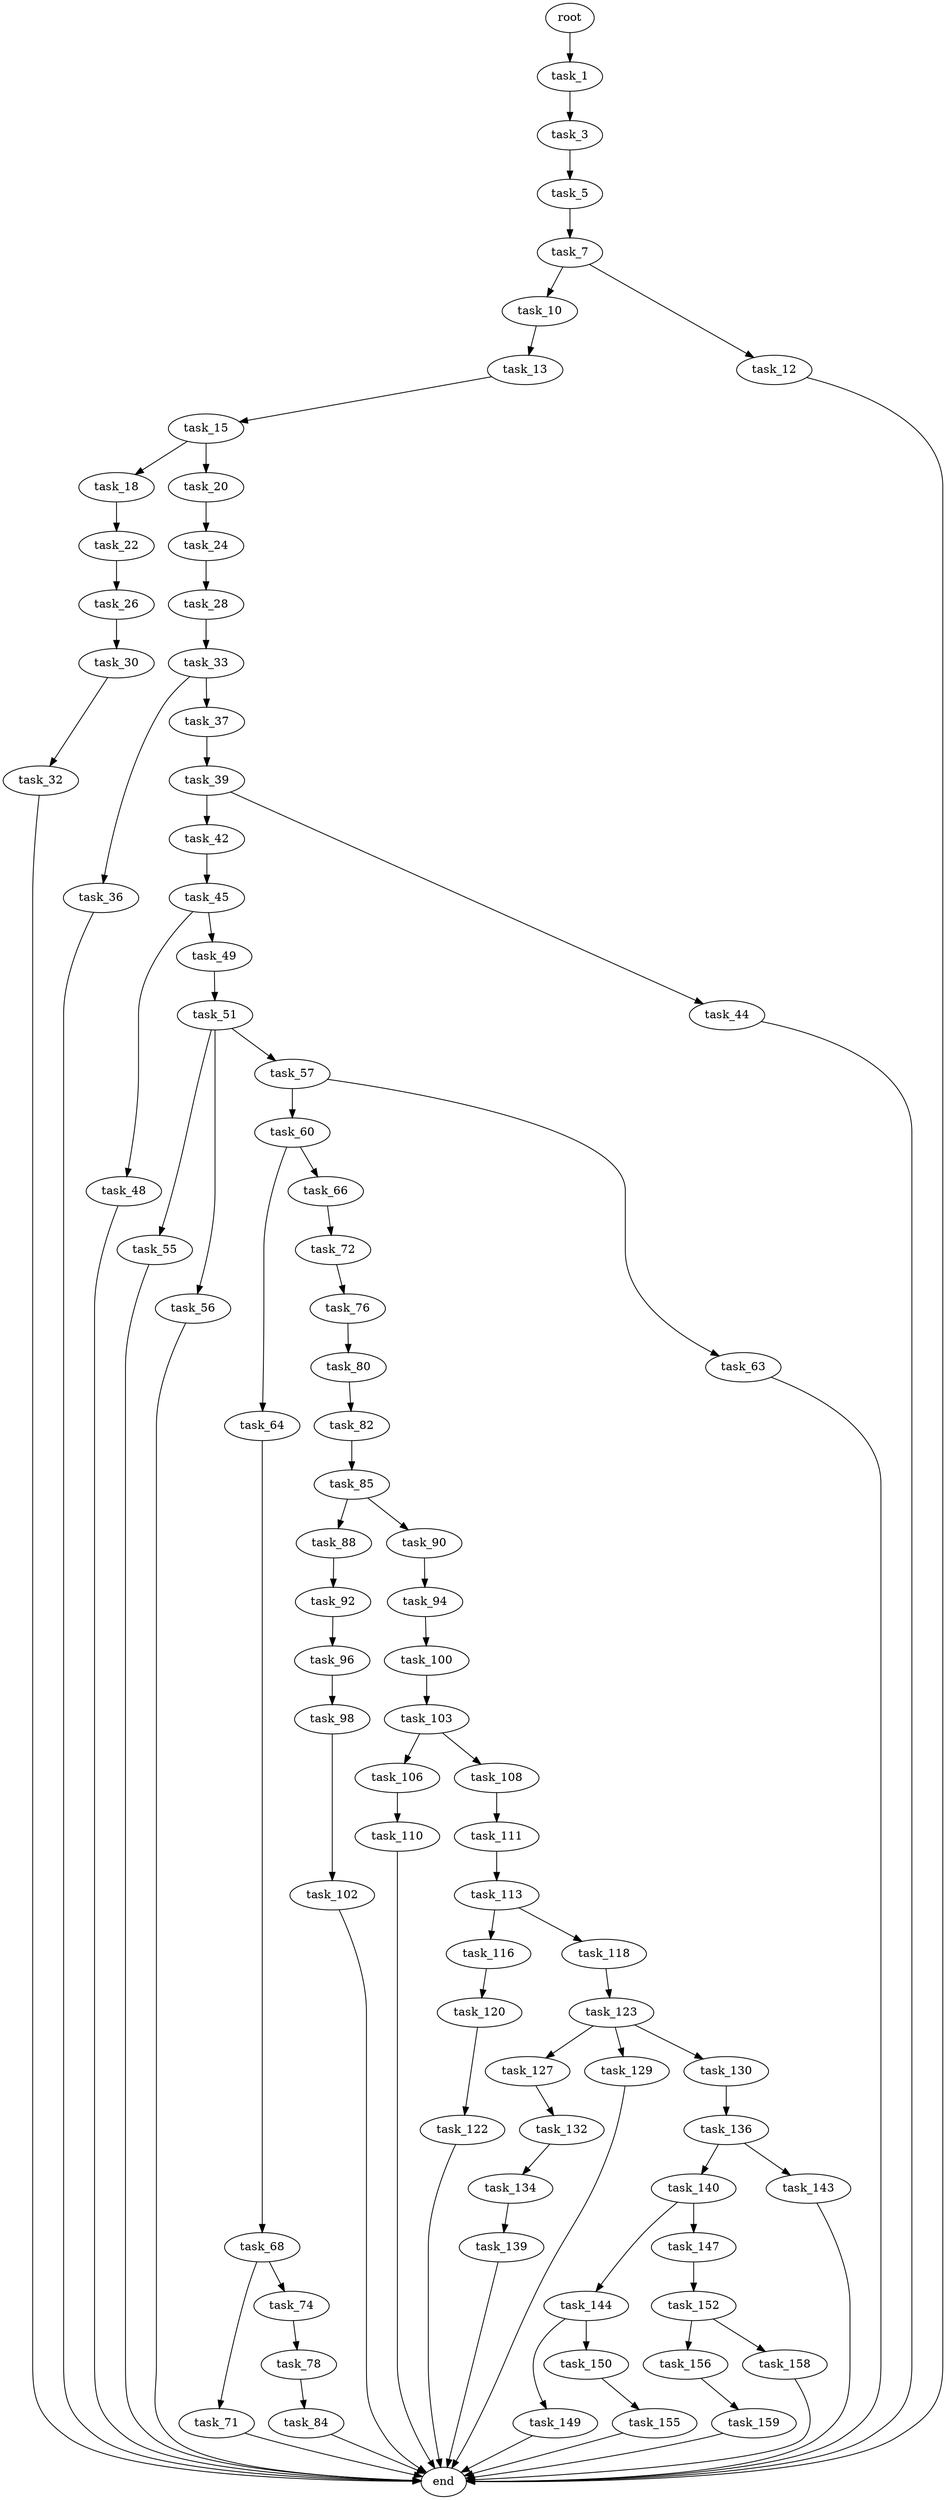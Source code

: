 digraph G {
  root [size="0.000000"];
  task_1 [size="3728603913.000000"];
  task_3 [size="55583155875.000000"];
  task_5 [size="549755813888.000000"];
  task_7 [size="388192447296.000000"];
  task_10 [size="10177420375.000000"];
  task_12 [size="603429909653.000000"];
  task_13 [size="7689215226.000000"];
  task_15 [size="20342307696.000000"];
  task_18 [size="52855404288.000000"];
  task_20 [size="494096598621.000000"];
  task_22 [size="42890781893.000000"];
  task_24 [size="254344973927.000000"];
  task_26 [size="605580810809.000000"];
  task_28 [size="49044676750.000000"];
  task_30 [size="213150210217.000000"];
  task_32 [size="1322905073412.000000"];
  task_33 [size="597768991496.000000"];
  task_36 [size="134217728000.000000"];
  task_37 [size="68719476736.000000"];
  task_39 [size="134217728000.000000"];
  task_42 [size="196933074290.000000"];
  task_44 [size="51615808181.000000"];
  task_45 [size="782757789696.000000"];
  task_48 [size="368293445632.000000"];
  task_49 [size="900965175333.000000"];
  task_51 [size="782757789696.000000"];
  task_55 [size="1696365305.000000"];
  task_56 [size="11919612841.000000"];
  task_57 [size="112795512731.000000"];
  task_60 [size="28991029248.000000"];
  task_63 [size="2842933197.000000"];
  task_64 [size="231928233984.000000"];
  task_66 [size="1337968045.000000"];
  task_68 [size="1073741824000.000000"];
  task_71 [size="205990938711.000000"];
  task_72 [size="223324253247.000000"];
  task_74 [size="9575750330.000000"];
  task_76 [size="1073741824000.000000"];
  task_78 [size="94832257602.000000"];
  task_80 [size="10788171977.000000"];
  task_82 [size="2701014596.000000"];
  task_84 [size="549755813888.000000"];
  task_85 [size="33744102028.000000"];
  task_88 [size="15148812622.000000"];
  task_90 [size="173216129345.000000"];
  task_92 [size="8589934592.000000"];
  task_94 [size="12460071857.000000"];
  task_96 [size="1170309248463.000000"];
  task_98 [size="4322791283.000000"];
  task_100 [size="368293445632.000000"];
  task_102 [size="134217728000.000000"];
  task_103 [size="16352303644.000000"];
  task_106 [size="89655942009.000000"];
  task_108 [size="28991029248.000000"];
  task_110 [size="92256809008.000000"];
  task_111 [size="17714206613.000000"];
  task_113 [size="549755813888.000000"];
  task_116 [size="68599830942.000000"];
  task_118 [size="589036588784.000000"];
  task_120 [size="782757789696.000000"];
  task_122 [size="231928233984.000000"];
  task_123 [size="9042684211.000000"];
  task_127 [size="10757445427.000000"];
  task_129 [size="1602982841.000000"];
  task_130 [size="834079836541.000000"];
  task_132 [size="549755813888.000000"];
  task_134 [size="68719476736.000000"];
  task_136 [size="319076418521.000000"];
  task_139 [size="1379720665.000000"];
  task_140 [size="1073741824000.000000"];
  task_143 [size="231928233984.000000"];
  task_144 [size="32992003385.000000"];
  task_147 [size="773655412818.000000"];
  task_149 [size="231928233984.000000"];
  task_150 [size="11068479231.000000"];
  task_152 [size="1274038563.000000"];
  task_155 [size="73664615582.000000"];
  task_156 [size="5948450937.000000"];
  task_158 [size="1370206031238.000000"];
  task_159 [size="231928233984.000000"];
  end [size="0.000000"];

  root -> task_1 [size="1.000000"];
  task_1 -> task_3 [size="75497472.000000"];
  task_3 -> task_5 [size="75497472.000000"];
  task_5 -> task_7 [size="536870912.000000"];
  task_7 -> task_10 [size="411041792.000000"];
  task_7 -> task_12 [size="411041792.000000"];
  task_10 -> task_13 [size="411041792.000000"];
  task_12 -> end [size="1.000000"];
  task_13 -> task_15 [size="209715200.000000"];
  task_15 -> task_18 [size="411041792.000000"];
  task_15 -> task_20 [size="411041792.000000"];
  task_18 -> task_22 [size="75497472.000000"];
  task_20 -> task_24 [size="411041792.000000"];
  task_22 -> task_26 [size="838860800.000000"];
  task_24 -> task_28 [size="209715200.000000"];
  task_26 -> task_30 [size="838860800.000000"];
  task_28 -> task_33 [size="75497472.000000"];
  task_30 -> task_32 [size="301989888.000000"];
  task_32 -> end [size="1.000000"];
  task_33 -> task_36 [size="411041792.000000"];
  task_33 -> task_37 [size="411041792.000000"];
  task_36 -> end [size="1.000000"];
  task_37 -> task_39 [size="134217728.000000"];
  task_39 -> task_42 [size="209715200.000000"];
  task_39 -> task_44 [size="209715200.000000"];
  task_42 -> task_45 [size="209715200.000000"];
  task_44 -> end [size="1.000000"];
  task_45 -> task_48 [size="679477248.000000"];
  task_45 -> task_49 [size="679477248.000000"];
  task_48 -> end [size="1.000000"];
  task_49 -> task_51 [size="679477248.000000"];
  task_51 -> task_55 [size="679477248.000000"];
  task_51 -> task_56 [size="679477248.000000"];
  task_51 -> task_57 [size="679477248.000000"];
  task_55 -> end [size="1.000000"];
  task_56 -> end [size="1.000000"];
  task_57 -> task_60 [size="301989888.000000"];
  task_57 -> task_63 [size="301989888.000000"];
  task_60 -> task_64 [size="75497472.000000"];
  task_60 -> task_66 [size="75497472.000000"];
  task_63 -> end [size="1.000000"];
  task_64 -> task_68 [size="301989888.000000"];
  task_66 -> task_72 [size="33554432.000000"];
  task_68 -> task_71 [size="838860800.000000"];
  task_68 -> task_74 [size="838860800.000000"];
  task_71 -> end [size="1.000000"];
  task_72 -> task_76 [size="536870912.000000"];
  task_74 -> task_78 [size="411041792.000000"];
  task_76 -> task_80 [size="838860800.000000"];
  task_78 -> task_84 [size="411041792.000000"];
  task_80 -> task_82 [size="209715200.000000"];
  task_82 -> task_85 [size="209715200.000000"];
  task_84 -> end [size="1.000000"];
  task_85 -> task_88 [size="838860800.000000"];
  task_85 -> task_90 [size="838860800.000000"];
  task_88 -> task_92 [size="536870912.000000"];
  task_90 -> task_94 [size="301989888.000000"];
  task_92 -> task_96 [size="33554432.000000"];
  task_94 -> task_100 [size="838860800.000000"];
  task_96 -> task_98 [size="838860800.000000"];
  task_98 -> task_102 [size="75497472.000000"];
  task_100 -> task_103 [size="411041792.000000"];
  task_102 -> end [size="1.000000"];
  task_103 -> task_106 [size="301989888.000000"];
  task_103 -> task_108 [size="301989888.000000"];
  task_106 -> task_110 [size="411041792.000000"];
  task_108 -> task_111 [size="75497472.000000"];
  task_110 -> end [size="1.000000"];
  task_111 -> task_113 [size="301989888.000000"];
  task_113 -> task_116 [size="536870912.000000"];
  task_113 -> task_118 [size="536870912.000000"];
  task_116 -> task_120 [size="209715200.000000"];
  task_118 -> task_123 [size="679477248.000000"];
  task_120 -> task_122 [size="679477248.000000"];
  task_122 -> end [size="1.000000"];
  task_123 -> task_127 [size="838860800.000000"];
  task_123 -> task_129 [size="838860800.000000"];
  task_123 -> task_130 [size="838860800.000000"];
  task_127 -> task_132 [size="209715200.000000"];
  task_129 -> end [size="1.000000"];
  task_130 -> task_136 [size="536870912.000000"];
  task_132 -> task_134 [size="536870912.000000"];
  task_134 -> task_139 [size="134217728.000000"];
  task_136 -> task_140 [size="679477248.000000"];
  task_136 -> task_143 [size="679477248.000000"];
  task_139 -> end [size="1.000000"];
  task_140 -> task_144 [size="838860800.000000"];
  task_140 -> task_147 [size="838860800.000000"];
  task_143 -> end [size="1.000000"];
  task_144 -> task_149 [size="33554432.000000"];
  task_144 -> task_150 [size="33554432.000000"];
  task_147 -> task_152 [size="679477248.000000"];
  task_149 -> end [size="1.000000"];
  task_150 -> task_155 [size="301989888.000000"];
  task_152 -> task_156 [size="33554432.000000"];
  task_152 -> task_158 [size="33554432.000000"];
  task_155 -> end [size="1.000000"];
  task_156 -> task_159 [size="134217728.000000"];
  task_158 -> end [size="1.000000"];
  task_159 -> end [size="1.000000"];
}
